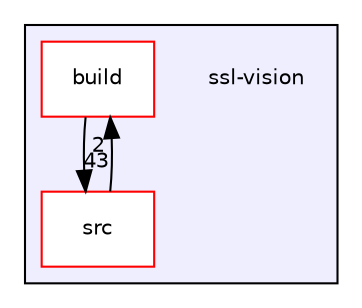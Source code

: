digraph "ssl-vision" {
  compound=true
  node [ fontsize="10", fontname="Helvetica"];
  edge [ labelfontsize="10", labelfontname="Helvetica"];
  subgraph clusterdir_8a37fb72858324e0476265f1c6db5619 {
    graph [ bgcolor="#eeeeff", pencolor="black", label="" URL="dir_8a37fb72858324e0476265f1c6db5619.html"];
    dir_8a37fb72858324e0476265f1c6db5619 [shape=plaintext label="ssl-vision"];
    dir_d216261aa5b7fc877ee949d93613c935 [shape=box label="build" color="red" fillcolor="white" style="filled" URL="dir_d216261aa5b7fc877ee949d93613c935.html"];
    dir_bcadbfb4438c878576aec4f093d74922 [shape=box label="src" color="red" fillcolor="white" style="filled" URL="dir_bcadbfb4438c878576aec4f093d74922.html"];
  }
  dir_d216261aa5b7fc877ee949d93613c935->dir_bcadbfb4438c878576aec4f093d74922 [headlabel="43", labeldistance=1.5 headhref="dir_000049_000018.html"];
  dir_bcadbfb4438c878576aec4f093d74922->dir_d216261aa5b7fc877ee949d93613c935 [headlabel="2", labeldistance=1.5 headhref="dir_000018_000049.html"];
}
